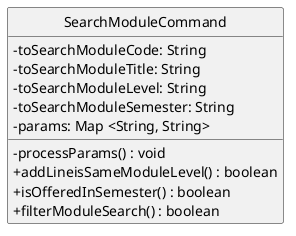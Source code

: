 @startuml
skinparam classAttributeIconSize 0
hide circle
class SearchModuleCommand {
 -toSearchModuleCode: String
 -toSearchModuleTitle: String
 -toSearchModuleLevel: String
 -toSearchModuleSemester: String
 -params: Map <String, String>
 -processParams() : void
 +addLineisSameModuleLevel() : boolean
 +isOfferedInSemester() : boolean
 +filterModuleSearch() : boolean

}
@enduml